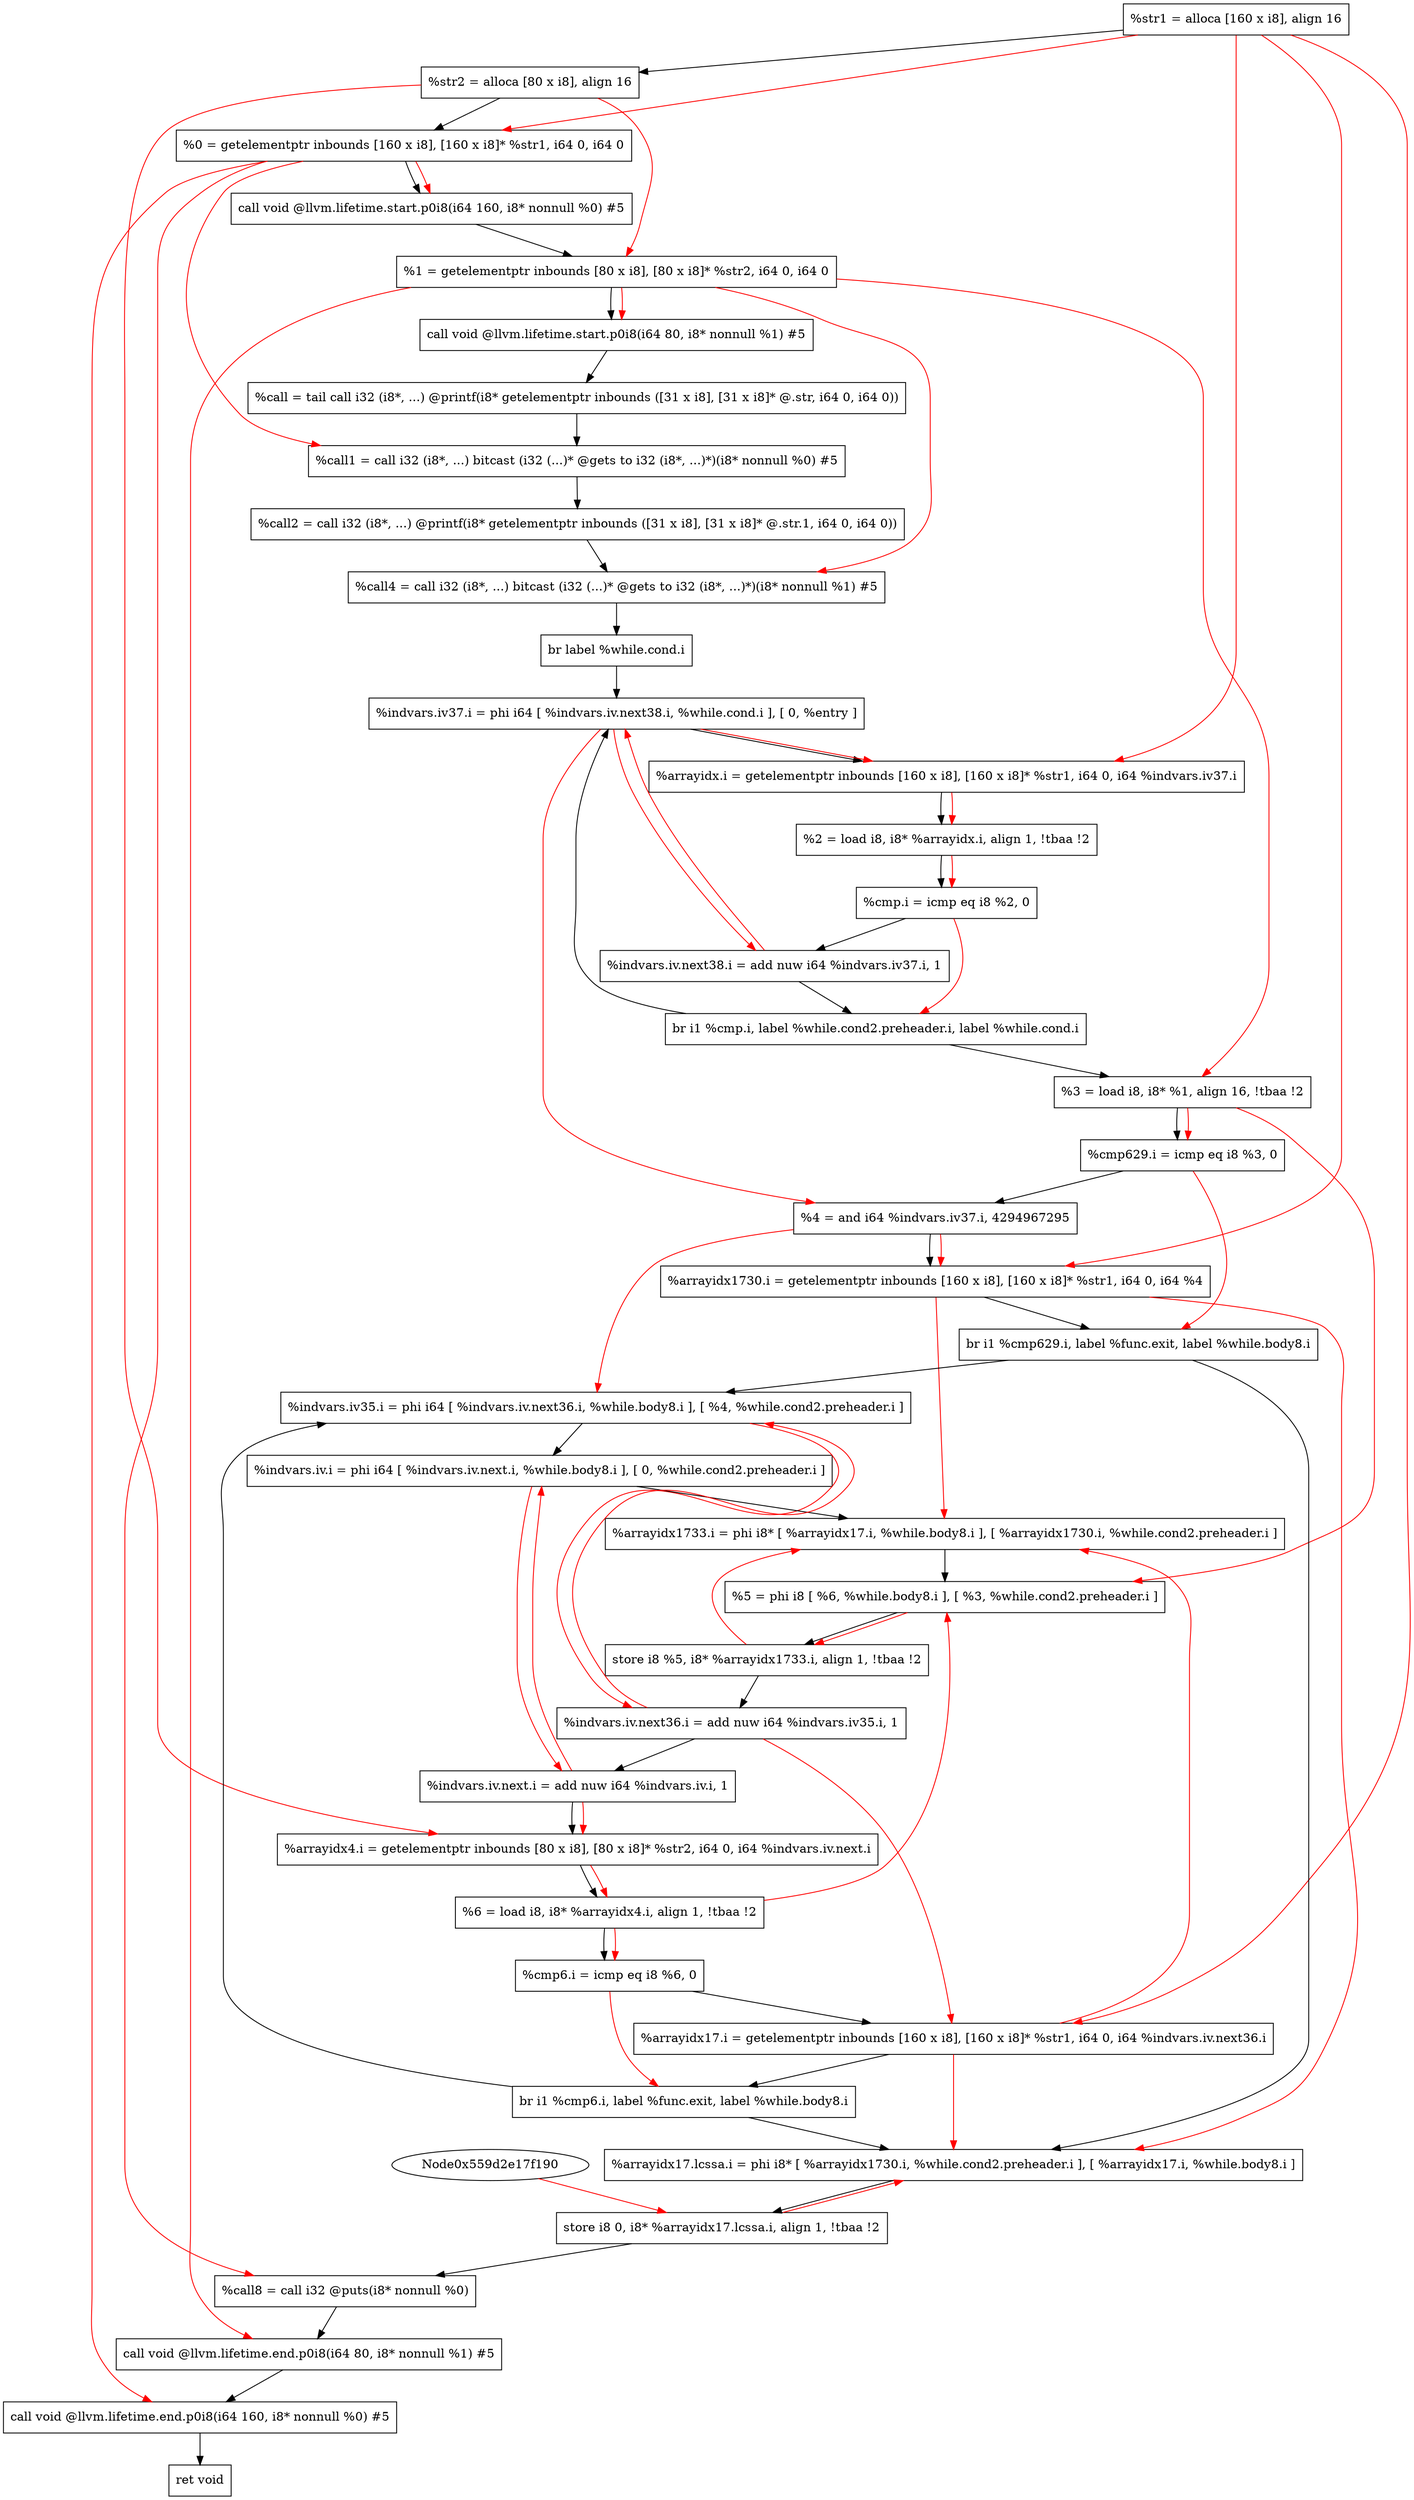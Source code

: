 digraph "CDFG for'main' function" {
	Node0x559d2e17fe88[shape=record, label="  %str1 = alloca [160 x i8], align 16"];
	Node0x559d2e180de8[shape=record, label="  %str2 = alloca [80 x i8], align 16"];
	Node0x559d2e180e98[shape=record, label="  %0 = getelementptr inbounds [160 x i8], [160 x i8]* %str1, i64 0, i64 0"];
	Node0x559d2e1810e8[shape=record, label="  call void @llvm.lifetime.start.p0i8(i64 160, i8* nonnull %0) #5"];
	Node0x559d2e1811d8[shape=record, label="  %1 = getelementptr inbounds [80 x i8], [80 x i8]* %str2, i64 0, i64 0"];
	Node0x559d2e1812c8[shape=record, label="  call void @llvm.lifetime.start.p0i8(i64 80, i8* nonnull %1) #5"];
	Node0x559d2e181720[shape=record, label="  %call = tail call i32 (i8*, ...) @printf(i8* getelementptr inbounds ([31 x i8], [31 x i8]* @.str, i64 0, i64 0))"];
	Node0x559d2e1819a0[shape=record, label="  %call1 = call i32 (i8*, ...) bitcast (i32 (...)* @gets to i32 (i8*, ...)*)(i8* nonnull %0) #5"];
	Node0x559d2e181b30[shape=record, label="  %call2 = call i32 (i8*, ...) @printf(i8* getelementptr inbounds ([31 x i8], [31 x i8]* @.str.1, i64 0, i64 0))"];
	Node0x559d2e181c20[shape=record, label="  %call4 = call i32 (i8*, ...) bitcast (i32 (...)* @gets to i32 (i8*, ...)*)(i8* nonnull %1) #5"];
	Node0x559d2e181dd8[shape=record, label="  br label %while.cond.i"];
	Node0x559d2e181ed8[shape=record, label="  %indvars.iv37.i = phi i64 [ %indvars.iv.next38.i, %while.cond.i ], [ 0, %entry ]"];
	Node0x559d2e181fb8[shape=record, label="  %arrayidx.i = getelementptr inbounds [160 x i8], [160 x i8]* %str1, i64 0, i64 %indvars.iv37.i"];
	Node0x559d2e182058[shape=record, label="  %2 = load i8, i8* %arrayidx.i, align 1, !tbaa !2"];
	Node0x559d2e182100[shape=record, label="  %cmp.i = icmp eq i8 %2, 0"];
	Node0x559d2e1821a0[shape=record, label="  %indvars.iv.next38.i = add nuw i64 %indvars.iv37.i, 1"];
	Node0x559d2e182448[shape=record, label="  br i1 %cmp.i, label %while.cond2.preheader.i, label %while.cond.i"];
	Node0x559d2e181d78[shape=record, label="  %3 = load i8, i8* %1, align 16, !tbaa !2"];
	Node0x559d2e1824c0[shape=record, label="  %cmp629.i = icmp eq i8 %3, 0"];
	Node0x559d2e182530[shape=record, label="  %4 = and i64 %indvars.iv37.i, 4294967295"];
	Node0x559d2e182608[shape=record, label="  %arrayidx1730.i = getelementptr inbounds [160 x i8], [160 x i8]* %str1, i64 0, i64 %4"];
	Node0x559d2e182868[shape=record, label="  br i1 %cmp629.i, label %func.exit, label %while.body8.i"];
	Node0x559d2e183158[shape=record, label="  %indvars.iv35.i = phi i64 [ %indvars.iv.next36.i, %while.body8.i ], [ %4, %while.cond2.preheader.i ]"];
	Node0x559d2e183308[shape=record, label="  %indvars.iv.i = phi i64 [ %indvars.iv.next.i, %while.body8.i ], [ 0, %while.cond2.preheader.i ]"];
	Node0x559d2e183498[shape=record, label="  %arrayidx1733.i = phi i8* [ %arrayidx17.i, %while.body8.i ], [ %arrayidx1730.i, %while.cond2.preheader.i ]"];
	Node0x559d2e1835d8[shape=record, label="  %5 = phi i8 [ %6, %while.body8.i ], [ %3, %while.cond2.preheader.i ]"];
	Node0x559d2e1836a0[shape=record, label="  store i8 %5, i8* %arrayidx1733.i, align 1, !tbaa !2"];
	Node0x559d2e183720[shape=record, label="  %indvars.iv.next36.i = add nuw i64 %indvars.iv35.i, 1"];
	Node0x559d2e183790[shape=record, label="  %indvars.iv.next.i = add nuw i64 %indvars.iv.i, 1"];
	Node0x559d2e183818[shape=record, label="  %arrayidx4.i = getelementptr inbounds [80 x i8], [80 x i8]* %str2, i64 0, i64 %indvars.iv.next.i"];
	Node0x559d2e183268[shape=record, label="  %6 = load i8, i8* %arrayidx4.i, align 1, !tbaa !2"];
	Node0x559d2e1838a0[shape=record, label="  %cmp6.i = icmp eq i8 %6, 0"];
	Node0x559d2e183928[shape=record, label="  %arrayidx17.i = getelementptr inbounds [160 x i8], [160 x i8]* %str1, i64 0, i64 %indvars.iv.next36.i"];
	Node0x559d2e183ce8[shape=record, label="  br i1 %cmp6.i, label %func.exit, label %while.body8.i"];
	Node0x559d2e183d38[shape=record, label="  %arrayidx17.lcssa.i = phi i8* [ %arrayidx1730.i, %while.cond2.preheader.i ], [ %arrayidx17.i, %while.body8.i ]"];
	Node0x559d2e183e00[shape=record, label="  store i8 0, i8* %arrayidx17.lcssa.i, align 1, !tbaa !2"];
	Node0x559d2e183f10[shape=record, label="  %call8 = call i32 @puts(i8* nonnull %0)"];
	Node0x559d2e184078[shape=record, label="  call void @llvm.lifetime.end.p0i8(i64 80, i8* nonnull %1) #5"];
	Node0x559d2e184188[shape=record, label="  call void @llvm.lifetime.end.p0i8(i64 160, i8* nonnull %0) #5"];
	Node0x559d2e183530[shape=record, label="  ret void"];
	Node0x559d2e17fe88 -> Node0x559d2e180de8
	Node0x559d2e180de8 -> Node0x559d2e180e98
	Node0x559d2e180e98 -> Node0x559d2e1810e8
	Node0x559d2e1810e8 -> Node0x559d2e1811d8
	Node0x559d2e1811d8 -> Node0x559d2e1812c8
	Node0x559d2e1812c8 -> Node0x559d2e181720
	Node0x559d2e181720 -> Node0x559d2e1819a0
	Node0x559d2e1819a0 -> Node0x559d2e181b30
	Node0x559d2e181b30 -> Node0x559d2e181c20
	Node0x559d2e181c20 -> Node0x559d2e181dd8
	Node0x559d2e181dd8 -> Node0x559d2e181ed8
	Node0x559d2e181ed8 -> Node0x559d2e181fb8
	Node0x559d2e181fb8 -> Node0x559d2e182058
	Node0x559d2e182058 -> Node0x559d2e182100
	Node0x559d2e182100 -> Node0x559d2e1821a0
	Node0x559d2e1821a0 -> Node0x559d2e182448
	Node0x559d2e182448 -> Node0x559d2e181d78
	Node0x559d2e182448 -> Node0x559d2e181ed8
	Node0x559d2e181d78 -> Node0x559d2e1824c0
	Node0x559d2e1824c0 -> Node0x559d2e182530
	Node0x559d2e182530 -> Node0x559d2e182608
	Node0x559d2e182608 -> Node0x559d2e182868
	Node0x559d2e182868 -> Node0x559d2e183d38
	Node0x559d2e182868 -> Node0x559d2e183158
	Node0x559d2e183158 -> Node0x559d2e183308
	Node0x559d2e183308 -> Node0x559d2e183498
	Node0x559d2e183498 -> Node0x559d2e1835d8
	Node0x559d2e1835d8 -> Node0x559d2e1836a0
	Node0x559d2e1836a0 -> Node0x559d2e183720
	Node0x559d2e183720 -> Node0x559d2e183790
	Node0x559d2e183790 -> Node0x559d2e183818
	Node0x559d2e183818 -> Node0x559d2e183268
	Node0x559d2e183268 -> Node0x559d2e1838a0
	Node0x559d2e1838a0 -> Node0x559d2e183928
	Node0x559d2e183928 -> Node0x559d2e183ce8
	Node0x559d2e183ce8 -> Node0x559d2e183d38
	Node0x559d2e183ce8 -> Node0x559d2e183158
	Node0x559d2e183d38 -> Node0x559d2e183e00
	Node0x559d2e183e00 -> Node0x559d2e183f10
	Node0x559d2e183f10 -> Node0x559d2e184078
	Node0x559d2e184078 -> Node0x559d2e184188
	Node0x559d2e184188 -> Node0x559d2e183530
edge [color=red]
	Node0x559d2e17fe88 -> Node0x559d2e180e98
	Node0x559d2e180e98 -> Node0x559d2e1810e8
	Node0x559d2e180de8 -> Node0x559d2e1811d8
	Node0x559d2e1811d8 -> Node0x559d2e1812c8
	Node0x559d2e180e98 -> Node0x559d2e1819a0
	Node0x559d2e1811d8 -> Node0x559d2e181c20
	Node0x559d2e1821a0 -> Node0x559d2e181ed8
	Node0x559d2e17fe88 -> Node0x559d2e181fb8
	Node0x559d2e181ed8 -> Node0x559d2e181fb8
	Node0x559d2e181fb8 -> Node0x559d2e182058
	Node0x559d2e182058 -> Node0x559d2e182100
	Node0x559d2e181ed8 -> Node0x559d2e1821a0
	Node0x559d2e182100 -> Node0x559d2e182448
	Node0x559d2e1811d8 -> Node0x559d2e181d78
	Node0x559d2e181d78 -> Node0x559d2e1824c0
	Node0x559d2e181ed8 -> Node0x559d2e182530
	Node0x559d2e17fe88 -> Node0x559d2e182608
	Node0x559d2e182530 -> Node0x559d2e182608
	Node0x559d2e1824c0 -> Node0x559d2e182868
	Node0x559d2e183720 -> Node0x559d2e183158
	Node0x559d2e182530 -> Node0x559d2e183158
	Node0x559d2e183790 -> Node0x559d2e183308
	Node0x559d2e183928 -> Node0x559d2e183498
	Node0x559d2e182608 -> Node0x559d2e183498
	Node0x559d2e183268 -> Node0x559d2e1835d8
	Node0x559d2e181d78 -> Node0x559d2e1835d8
	Node0x559d2e1835d8 -> Node0x559d2e1836a0
	Node0x559d2e1836a0 -> Node0x559d2e183498
	Node0x559d2e183158 -> Node0x559d2e183720
	Node0x559d2e183308 -> Node0x559d2e183790
	Node0x559d2e180de8 -> Node0x559d2e183818
	Node0x559d2e183790 -> Node0x559d2e183818
	Node0x559d2e183818 -> Node0x559d2e183268
	Node0x559d2e183268 -> Node0x559d2e1838a0
	Node0x559d2e17fe88 -> Node0x559d2e183928
	Node0x559d2e183720 -> Node0x559d2e183928
	Node0x559d2e1838a0 -> Node0x559d2e183ce8
	Node0x559d2e182608 -> Node0x559d2e183d38
	Node0x559d2e183928 -> Node0x559d2e183d38
	Node0x559d2e17f190 -> Node0x559d2e183e00
	Node0x559d2e183e00 -> Node0x559d2e183d38
	Node0x559d2e180e98 -> Node0x559d2e183f10
	Node0x559d2e1811d8 -> Node0x559d2e184078
	Node0x559d2e180e98 -> Node0x559d2e184188
}
